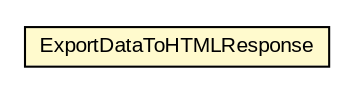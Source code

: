 #!/usr/local/bin/dot
#
# Class diagram 
# Generated by UMLGraph version R5_6-24-gf6e263 (http://www.umlgraph.org/)
#

digraph G {
	edge [fontname="arial",fontsize=10,labelfontname="arial",labelfontsize=10];
	node [fontname="arial",fontsize=10,shape=plaintext];
	nodesep=0.25;
	ranksep=0.5;
	// org.miloss.fgsms.services.interfaces.reportingservice.ExportDataToHTMLResponse
	c101311 [label=<<table title="org.miloss.fgsms.services.interfaces.reportingservice.ExportDataToHTMLResponse" border="0" cellborder="1" cellspacing="0" cellpadding="2" port="p" bgcolor="lemonChiffon" href="./ExportDataToHTMLResponse.html">
		<tr><td><table border="0" cellspacing="0" cellpadding="1">
<tr><td align="center" balign="center"> ExportDataToHTMLResponse </td></tr>
		</table></td></tr>
		</table>>, URL="./ExportDataToHTMLResponse.html", fontname="arial", fontcolor="black", fontsize=10.0];
}

